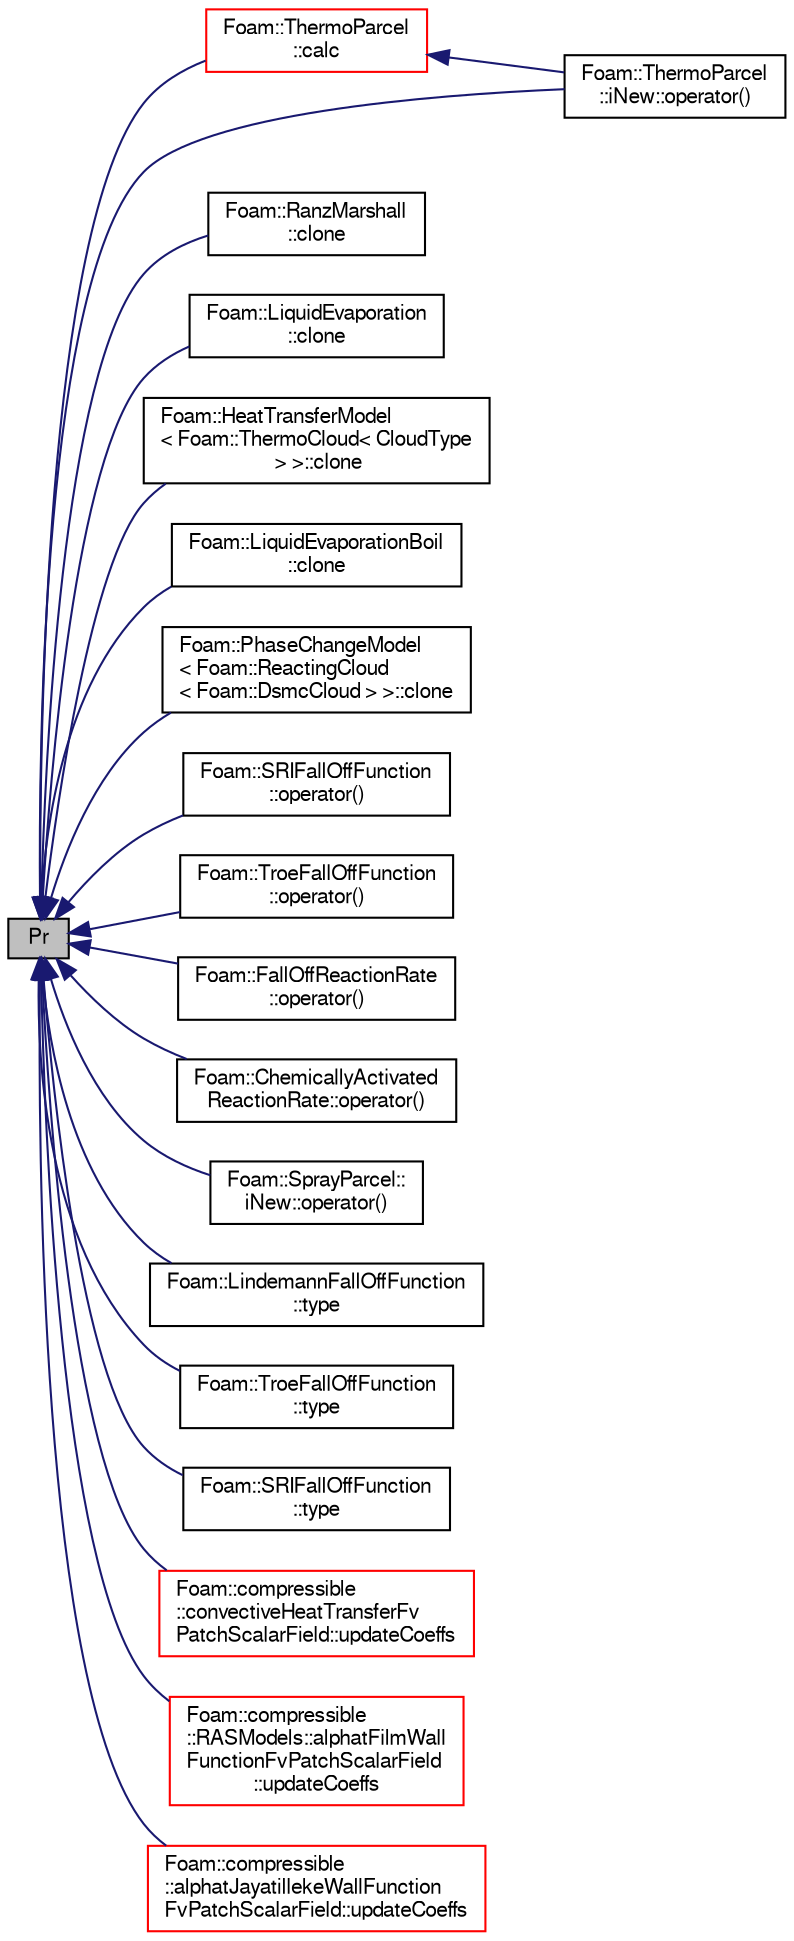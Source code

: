 digraph "Pr"
{
  bgcolor="transparent";
  edge [fontname="FreeSans",fontsize="10",labelfontname="FreeSans",labelfontsize="10"];
  node [fontname="FreeSans",fontsize="10",shape=record];
  rankdir="LR";
  Node64 [label="Pr",height=0.2,width=0.4,color="black", fillcolor="grey75", style="filled", fontcolor="black"];
  Node64 -> Node65 [dir="back",color="midnightblue",fontsize="10",style="solid",fontname="FreeSans"];
  Node65 [label="Foam::ThermoParcel\l::calc",height=0.2,width=0.4,color="red",URL="$a23938.html#a1c2aa9de8e2381d1a7be78bd687fd255",tooltip="Update parcel properties over the time interval. "];
  Node65 -> Node69 [dir="back",color="midnightblue",fontsize="10",style="solid",fontname="FreeSans"];
  Node69 [label="Foam::ThermoParcel\l::iNew::operator()",height=0.2,width=0.4,color="black",URL="$a23950.html#a9c815e5c48b66bcc09b01261b8484a7d"];
  Node64 -> Node70 [dir="back",color="midnightblue",fontsize="10",style="solid",fontname="FreeSans"];
  Node70 [label="Foam::RanzMarshall\l::clone",height=0.2,width=0.4,color="black",URL="$a24362.html#a015858b0d482383b4d7beabfdec4d7a1",tooltip="Construct and return a clone. "];
  Node64 -> Node71 [dir="back",color="midnightblue",fontsize="10",style="solid",fontname="FreeSans"];
  Node71 [label="Foam::LiquidEvaporation\l::clone",height=0.2,width=0.4,color="black",URL="$a24314.html#a6d7553cfba31357b94c3905bdc0bf58c",tooltip="Construct and return a clone. "];
  Node64 -> Node72 [dir="back",color="midnightblue",fontsize="10",style="solid",fontname="FreeSans"];
  Node72 [label="Foam::HeatTransferModel\l\< Foam::ThermoCloud\< CloudType\l \> \>::clone",height=0.2,width=0.4,color="black",URL="$a23830.html#a015858b0d482383b4d7beabfdec4d7a1",tooltip="Construct and return a clone. "];
  Node64 -> Node73 [dir="back",color="midnightblue",fontsize="10",style="solid",fontname="FreeSans"];
  Node73 [label="Foam::LiquidEvaporationBoil\l::clone",height=0.2,width=0.4,color="black",URL="$a24318.html#a6d7553cfba31357b94c3905bdc0bf58c",tooltip="Construct and return a clone. "];
  Node64 -> Node74 [dir="back",color="midnightblue",fontsize="10",style="solid",fontname="FreeSans"];
  Node74 [label="Foam::PhaseChangeModel\l\< Foam::ReactingCloud\l\< Foam::DsmcCloud \> \>::clone",height=0.2,width=0.4,color="black",URL="$a23810.html#a6d7553cfba31357b94c3905bdc0bf58c",tooltip="Construct and return a clone. "];
  Node64 -> Node75 [dir="back",color="midnightblue",fontsize="10",style="solid",fontname="FreeSans"];
  Node75 [label="Foam::SRIFallOffFunction\l::operator()",height=0.2,width=0.4,color="black",URL="$a30282.html#acfa6f376b4912da468dd6ff01ccd5321"];
  Node64 -> Node76 [dir="back",color="midnightblue",fontsize="10",style="solid",fontname="FreeSans"];
  Node76 [label="Foam::TroeFallOffFunction\l::operator()",height=0.2,width=0.4,color="black",URL="$a30286.html#acfa6f376b4912da468dd6ff01ccd5321"];
  Node64 -> Node77 [dir="back",color="midnightblue",fontsize="10",style="solid",fontname="FreeSans"];
  Node77 [label="Foam::FallOffReactionRate\l::operator()",height=0.2,width=0.4,color="black",URL="$a30290.html#a6b13805098b231a4c9079b9030b2738c"];
  Node64 -> Node78 [dir="back",color="midnightblue",fontsize="10",style="solid",fontname="FreeSans"];
  Node78 [label="Foam::ChemicallyActivated\lReactionRate::operator()",height=0.2,width=0.4,color="black",URL="$a30274.html#a6b13805098b231a4c9079b9030b2738c"];
  Node64 -> Node79 [dir="back",color="midnightblue",fontsize="10",style="solid",fontname="FreeSans"];
  Node79 [label="Foam::SprayParcel::\liNew::operator()",height=0.2,width=0.4,color="black",URL="$a24542.html#a91088952f4c10fdcd976f75ea537a07a"];
  Node64 -> Node69 [dir="back",color="midnightblue",fontsize="10",style="solid",fontname="FreeSans"];
  Node64 -> Node80 [dir="back",color="midnightblue",fontsize="10",style="solid",fontname="FreeSans"];
  Node80 [label="Foam::LindemannFallOffFunction\l::type",height=0.2,width=0.4,color="black",URL="$a30278.html#a5a9ddf75c38902cea71440aee7bdc980",tooltip="Return the type name. "];
  Node64 -> Node81 [dir="back",color="midnightblue",fontsize="10",style="solid",fontname="FreeSans"];
  Node81 [label="Foam::TroeFallOffFunction\l::type",height=0.2,width=0.4,color="black",URL="$a30286.html#a5a9ddf75c38902cea71440aee7bdc980",tooltip="Return the type name. "];
  Node64 -> Node82 [dir="back",color="midnightblue",fontsize="10",style="solid",fontname="FreeSans"];
  Node82 [label="Foam::SRIFallOffFunction\l::type",height=0.2,width=0.4,color="black",URL="$a30282.html#a5a9ddf75c38902cea71440aee7bdc980",tooltip="Return the type name. "];
  Node64 -> Node83 [dir="back",color="midnightblue",fontsize="10",style="solid",fontname="FreeSans"];
  Node83 [label="Foam::compressible\l::convectiveHeatTransferFv\lPatchScalarField::updateCoeffs",height=0.2,width=0.4,color="red",URL="$a30658.html#a7e24eafac629d3733181cd942d4c902f",tooltip="Update the coefficients associated with the patch field. "];
  Node64 -> Node85 [dir="back",color="midnightblue",fontsize="10",style="solid",fontname="FreeSans"];
  Node85 [label="Foam::compressible\l::RASModels::alphatFilmWall\lFunctionFvPatchScalarField\l::updateCoeffs",height=0.2,width=0.4,color="red",URL="$a29034.html#a7e24eafac629d3733181cd942d4c902f",tooltip="Update the coefficients associated with the patch field. "];
  Node64 -> Node87 [dir="back",color="midnightblue",fontsize="10",style="solid",fontname="FreeSans"];
  Node87 [label="Foam::compressible\l::alphatJayatillekeWallFunction\lFvPatchScalarField::updateCoeffs",height=0.2,width=0.4,color="red",URL="$a30670.html#a7e24eafac629d3733181cd942d4c902f",tooltip="Update the coefficients associated with the patch field. "];
}
